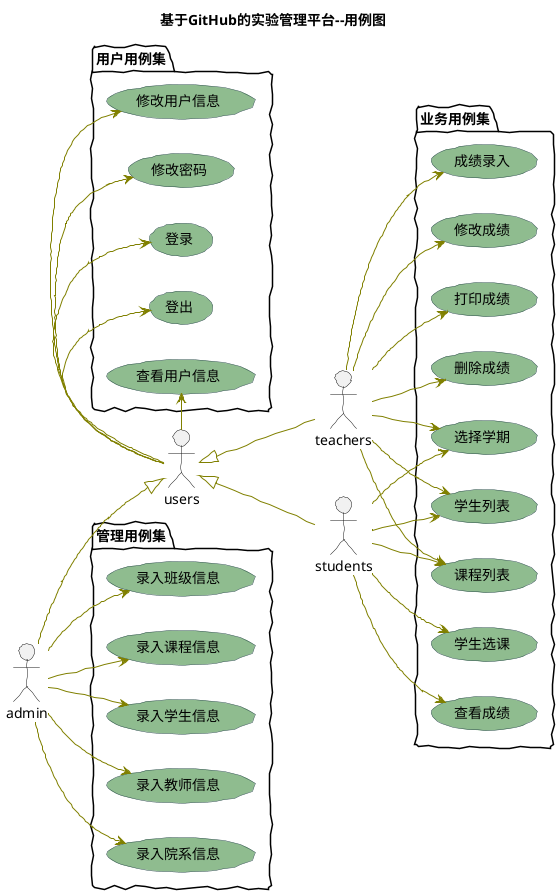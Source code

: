 @startuml
skinparam handwritten true

skinparam usecase {
	BackgroundColor DarkSeaGreen
	BorderColor DarkSlateGray

	BackgroundColor<< Main >> YellowGreen
	BorderColor<< Main >> YellowGreen

	ArrowColor Olive
	ActorBorderColor black
	ActorFontName Courier

	ActorBackgroundColor<< Human >> Gold
}

left to right direction
title 基于GitHub的实验管理平台--用例图

actor teachers

actor students

actor users

users <|-- teachers

users <|-up- admin

users <|-- students


package 用户用例集 {
users -left-> (登录)

users -left-> (登出)

users -left-> (查看用户信息)

users -left-> (修改用户信息)

users -left-> (修改密码)

}


package 业务用例集 {

teachers --> (成绩录入)
teachers --> (修改成绩)
teachers --> (打印成绩)
teachers --> (删除成绩)
teachers --> (课程列表)
teachers --> (选择学期)
teachers --> (学生列表)

students --> (课程列表)
students --> (选择学期)
students --> (学生列表)
students --> (学生选课)
students --> (查看成绩)

}

package 管理用例集{

admin --> (录入学生信息)
admin --> (录入教师信息)
admin --> (录入院系信息)
admin --> (录入班级信息)
admin --> (录入课程信息)

}


@enduml